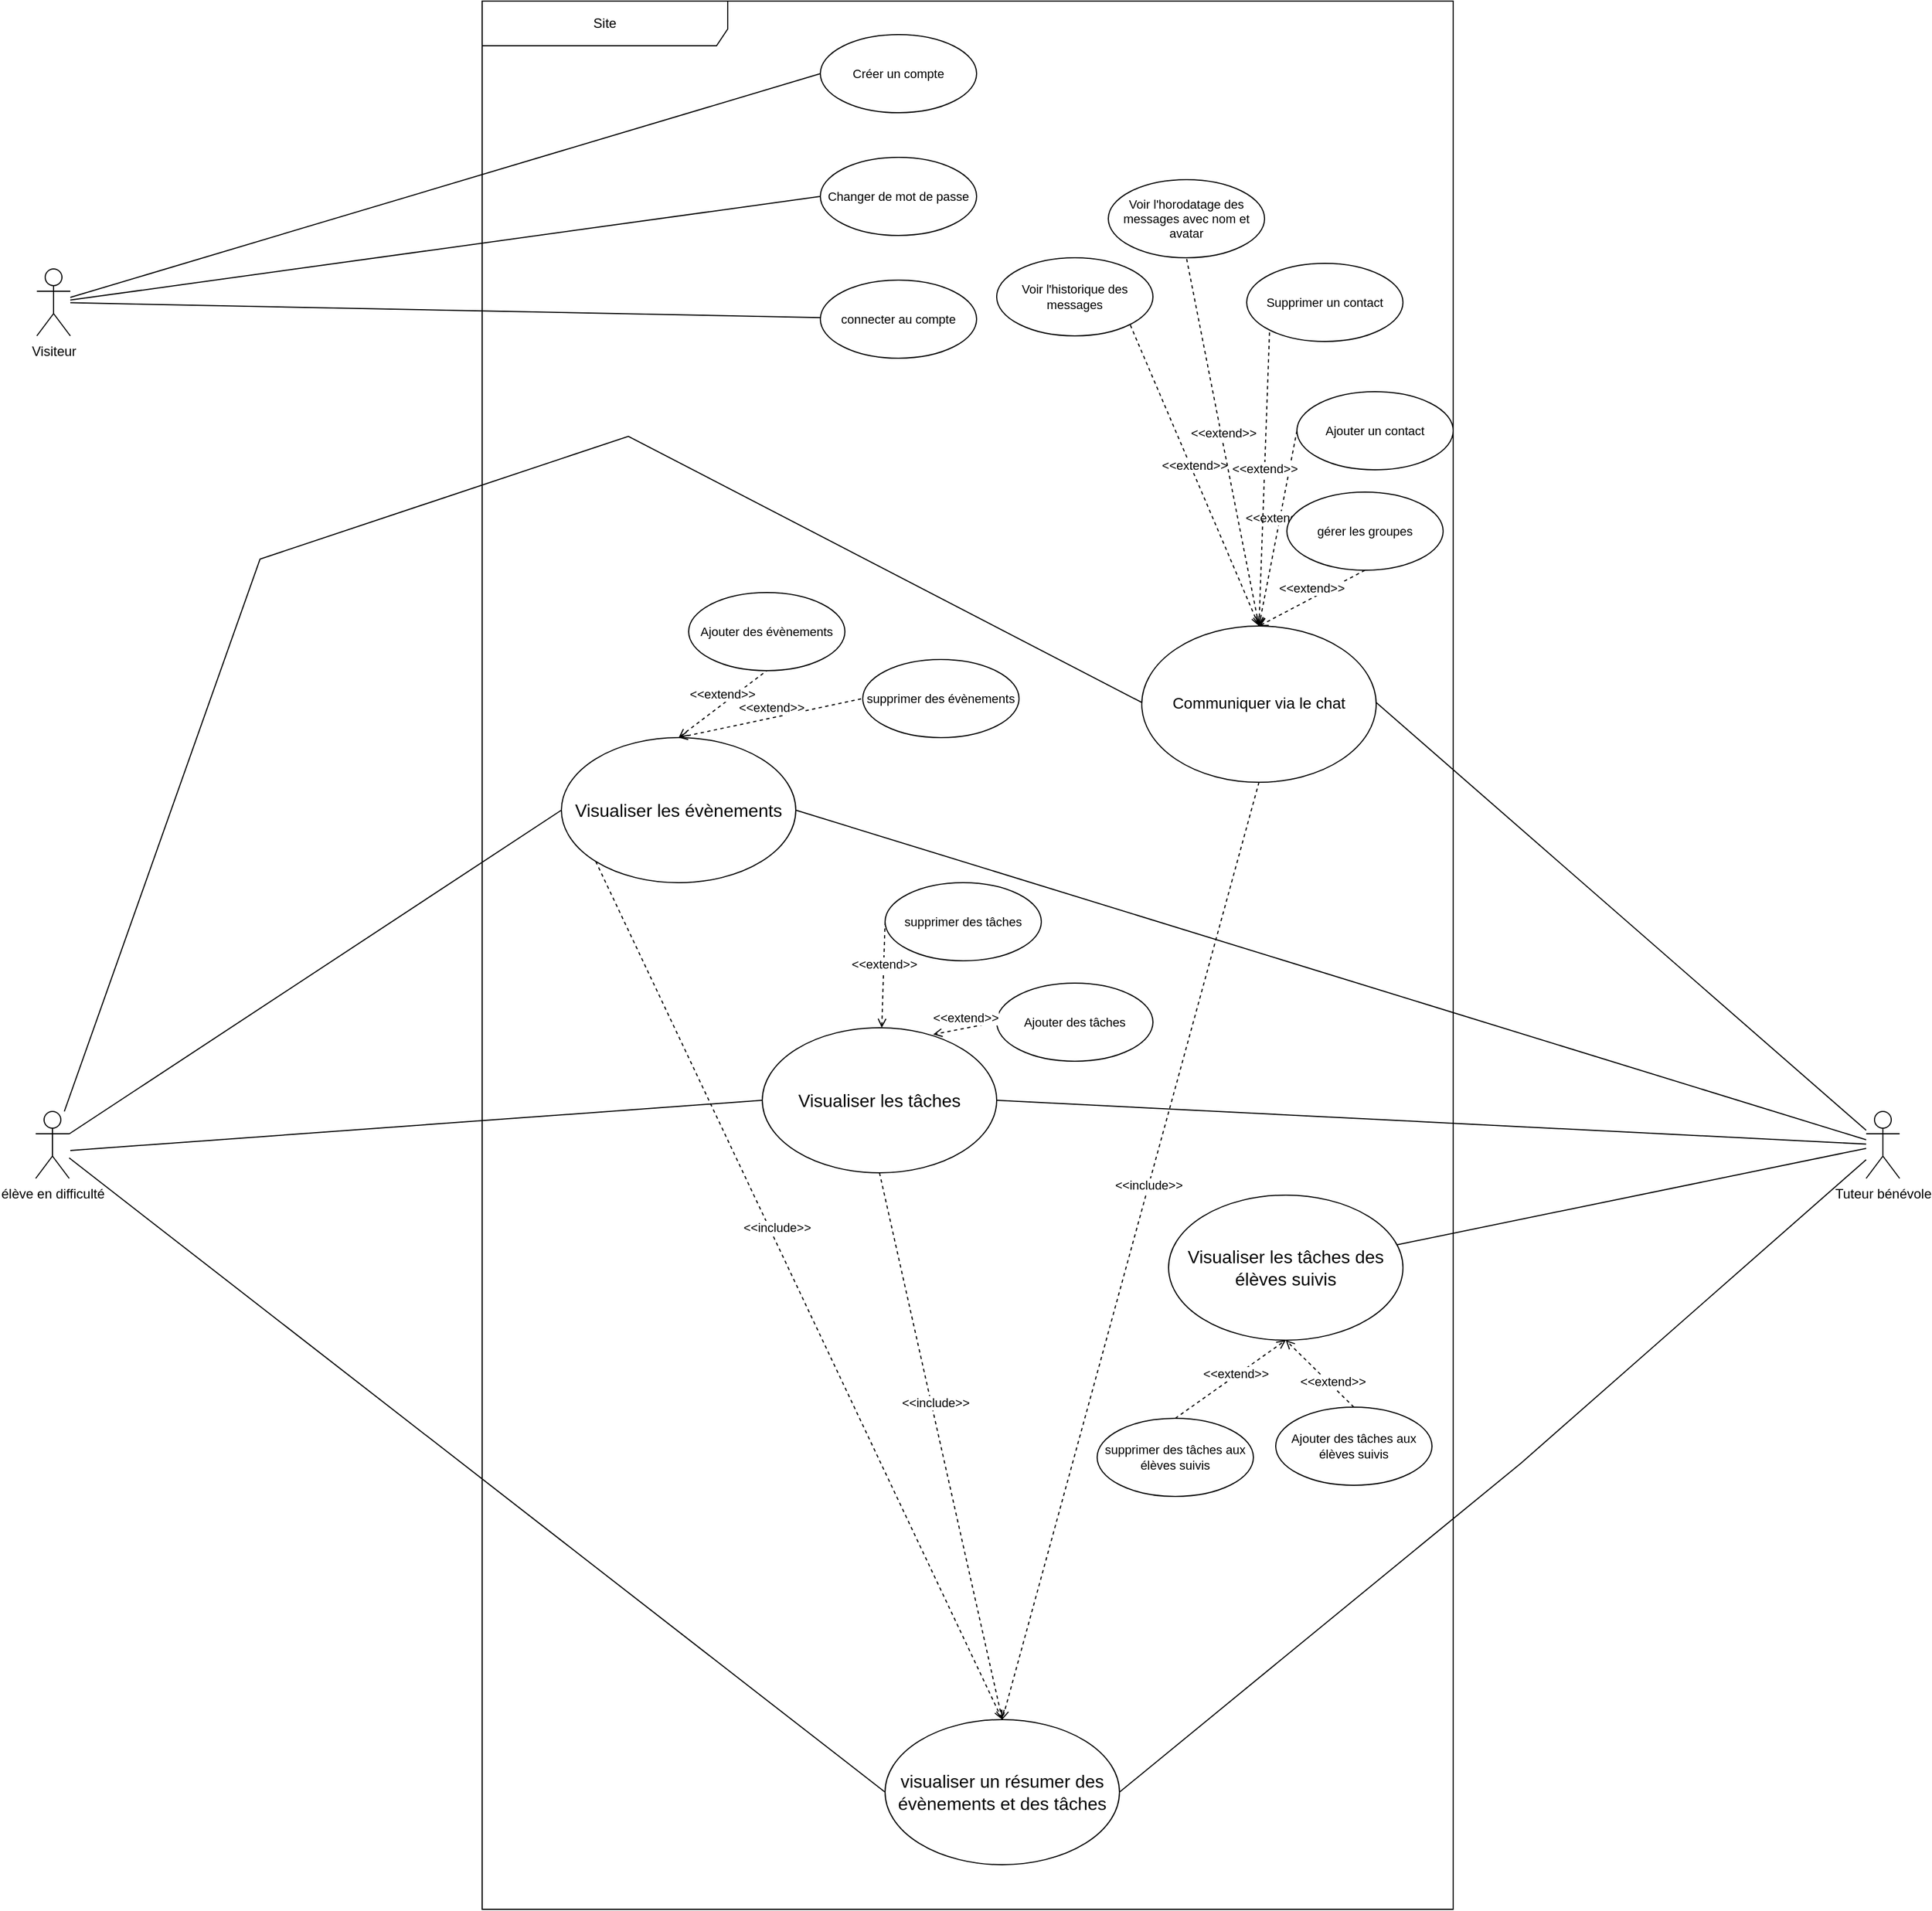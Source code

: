 <mxfile version="21.6.5" type="github">
  <diagram name="Page-1" id="kGMyGou1nUePbA4EINrC">
    <mxGraphModel dx="7209" dy="8065" grid="1" gridSize="10" guides="1" tooltips="1" connect="1" arrows="1" fold="1" page="1" pageScale="1" pageWidth="827" pageHeight="1169" math="0" shadow="0">
      <root>
        <mxCell id="0" />
        <mxCell id="1" parent="0" />
        <mxCell id="mz7fUr0vwj-igbSiduvv-88" style="edgeStyle=none;shape=connector;rounded=0;orthogonalLoop=1;jettySize=auto;html=1;labelBackgroundColor=default;strokeColor=default;fontFamily=Helvetica;fontSize=11;fontColor=default;endArrow=none;endFill=0;entryX=0;entryY=0.5;entryDx=0;entryDy=0;" parent="1" source="mz7fUr0vwj-igbSiduvv-27" target="mz7fUr0vwj-igbSiduvv-96" edge="1">
          <mxGeometry relative="1" as="geometry">
            <mxPoint x="-4611" y="-6441.458" as="targetPoint" />
            <Array as="points">
              <mxPoint x="-5190" y="-6460" />
              <mxPoint x="-4860" y="-6570" />
            </Array>
          </mxGeometry>
        </mxCell>
        <mxCell id="mz7fUr0vwj-igbSiduvv-108" style="edgeStyle=none;shape=connector;rounded=0;orthogonalLoop=1;jettySize=auto;html=1;entryX=0;entryY=0.5;entryDx=0;entryDy=0;labelBackgroundColor=default;strokeColor=default;fontFamily=Helvetica;fontSize=11;fontColor=default;endArrow=none;endFill=0;" parent="1" source="mz7fUr0vwj-igbSiduvv-27" target="mz7fUr0vwj-igbSiduvv-107" edge="1">
          <mxGeometry relative="1" as="geometry" />
        </mxCell>
        <mxCell id="mz7fUr0vwj-igbSiduvv-131" style="edgeStyle=none;shape=connector;rounded=0;orthogonalLoop=1;jettySize=auto;html=1;entryX=0;entryY=0.5;entryDx=0;entryDy=0;labelBackgroundColor=default;strokeColor=default;fontFamily=Helvetica;fontSize=11;fontColor=default;endArrow=none;endFill=0;" parent="1" source="mz7fUr0vwj-igbSiduvv-27" target="mz7fUr0vwj-igbSiduvv-126" edge="1">
          <mxGeometry relative="1" as="geometry">
            <Array as="points" />
          </mxGeometry>
        </mxCell>
        <mxCell id="mz7fUr0vwj-igbSiduvv-27" value="élève en difficulté" style="shape=umlActor;verticalLabelPosition=bottom;verticalAlign=top;html=1;" parent="1" vertex="1">
          <mxGeometry x="-5391" y="-5965" width="30" height="60" as="geometry" />
        </mxCell>
        <mxCell id="mz7fUr0vwj-igbSiduvv-29" value="&lt;div&gt;Site&lt;/div&gt;" style="shape=umlFrame;whiteSpace=wrap;html=1;pointerEvents=0;width=220;height=40;connectable=0;" parent="1" vertex="1">
          <mxGeometry x="-4991" y="-6960" width="870" height="1710" as="geometry" />
        </mxCell>
        <mxCell id="mz7fUr0vwj-igbSiduvv-89" style="edgeStyle=none;shape=connector;rounded=0;orthogonalLoop=1;jettySize=auto;html=1;entryX=1;entryY=0.5;entryDx=0;entryDy=0;labelBackgroundColor=default;strokeColor=default;fontFamily=Helvetica;fontSize=11;fontColor=default;endArrow=none;endFill=0;" parent="1" source="mz7fUr0vwj-igbSiduvv-30" target="mz7fUr0vwj-igbSiduvv-96" edge="1">
          <mxGeometry relative="1" as="geometry">
            <mxPoint x="-4401" y="-6441.458" as="targetPoint" />
            <Array as="points" />
          </mxGeometry>
        </mxCell>
        <mxCell id="mz7fUr0vwj-igbSiduvv-109" style="edgeStyle=none;shape=connector;rounded=0;orthogonalLoop=1;jettySize=auto;html=1;entryX=1;entryY=0.5;entryDx=0;entryDy=0;labelBackgroundColor=default;strokeColor=default;fontFamily=Helvetica;fontSize=11;fontColor=default;endArrow=none;endFill=0;" parent="1" source="mz7fUr0vwj-igbSiduvv-30" target="mz7fUr0vwj-igbSiduvv-107" edge="1">
          <mxGeometry relative="1" as="geometry" />
        </mxCell>
        <mxCell id="mz7fUr0vwj-igbSiduvv-132" style="edgeStyle=none;shape=connector;rounded=0;orthogonalLoop=1;jettySize=auto;html=1;entryX=1;entryY=0.5;entryDx=0;entryDy=0;labelBackgroundColor=default;strokeColor=default;fontFamily=Helvetica;fontSize=11;fontColor=default;endArrow=none;endFill=0;" parent="1" source="mz7fUr0vwj-igbSiduvv-30" target="mz7fUr0vwj-igbSiduvv-126" edge="1">
          <mxGeometry relative="1" as="geometry">
            <Array as="points">
              <mxPoint x="-4060" y="-5650" />
            </Array>
          </mxGeometry>
        </mxCell>
        <mxCell id="7Gyq6XEsd6AoXlAxy5yO-11" style="rounded=0;orthogonalLoop=1;jettySize=auto;html=1;endArrow=none;endFill=0;entryX=1;entryY=0.5;entryDx=0;entryDy=0;" parent="1" source="mz7fUr0vwj-igbSiduvv-30" target="JLPYK62X0eKmiY2nBiN5-10" edge="1">
          <mxGeometry relative="1" as="geometry">
            <mxPoint x="-4610" y="-5827.083" as="targetPoint" />
          </mxGeometry>
        </mxCell>
        <mxCell id="JLPYK62X0eKmiY2nBiN5-14" style="edgeStyle=none;rounded=0;orthogonalLoop=1;jettySize=auto;html=1;endArrow=none;endFill=0;" parent="1" source="mz7fUr0vwj-igbSiduvv-30" target="JLPYK62X0eKmiY2nBiN5-13" edge="1">
          <mxGeometry relative="1" as="geometry" />
        </mxCell>
        <mxCell id="mz7fUr0vwj-igbSiduvv-30" value="Tuteur bénévole" style="shape=umlActor;verticalLabelPosition=bottom;verticalAlign=top;html=1;" parent="1" vertex="1">
          <mxGeometry x="-3751" y="-5965" width="30" height="60" as="geometry" />
        </mxCell>
        <mxCell id="mz7fUr0vwj-igbSiduvv-84" value="Créer un compte" style="ellipse;whiteSpace=wrap;html=1;fontFamily=Helvetica;fontSize=11;fontColor=default;" parent="1" vertex="1">
          <mxGeometry x="-4688" y="-6930" width="140" height="70" as="geometry" />
        </mxCell>
        <mxCell id="mz7fUr0vwj-igbSiduvv-91" value="Voir l&#39;historique des messages" style="ellipse;whiteSpace=wrap;html=1;fontFamily=Helvetica;fontSize=11;fontColor=default;" parent="1" vertex="1">
          <mxGeometry x="-4530" y="-6730" width="140" height="70" as="geometry" />
        </mxCell>
        <mxCell id="mz7fUr0vwj-igbSiduvv-92" value="&amp;lt;&amp;lt;extend&amp;gt;&amp;gt;" style="html=1;verticalAlign=bottom;labelBackgroundColor=default;endArrow=none;endFill=0;dashed=1;rounded=0;strokeColor=default;fontFamily=Helvetica;fontSize=11;fontColor=default;shape=connector;entryX=1;entryY=1;entryDx=0;entryDy=0;startArrow=open;startFill=0;exitX=0.5;exitY=0;exitDx=0;exitDy=0;" parent="1" source="mz7fUr0vwj-igbSiduvv-95" target="mz7fUr0vwj-igbSiduvv-91" edge="1">
          <mxGeometry width="160" relative="1" as="geometry">
            <mxPoint x="-4527" y="-6480" as="sourcePoint" />
            <mxPoint x="-4497" y="-6390" as="targetPoint" />
          </mxGeometry>
        </mxCell>
        <mxCell id="mz7fUr0vwj-igbSiduvv-93" value="&amp;lt;&amp;lt;extend&amp;gt;&amp;gt;" style="html=1;verticalAlign=bottom;labelBackgroundColor=default;endArrow=open;endFill=0;dashed=1;rounded=0;strokeColor=default;fontFamily=Helvetica;fontSize=11;fontColor=default;shape=connector;exitX=0;exitY=0.5;exitDx=0;exitDy=0;entryX=0.5;entryY=0;entryDx=0;entryDy=0;" parent="1" source="mz7fUr0vwj-igbSiduvv-94" target="mz7fUr0vwj-igbSiduvv-95" edge="1">
          <mxGeometry width="160" relative="1" as="geometry">
            <mxPoint x="-4327" y="-6390" as="sourcePoint" />
            <mxPoint x="-4527" y="-6480" as="targetPoint" />
          </mxGeometry>
        </mxCell>
        <mxCell id="mz7fUr0vwj-igbSiduvv-94" value="Ajouter un contact" style="ellipse;whiteSpace=wrap;html=1;fontFamily=Helvetica;fontSize=11;fontColor=default;" parent="1" vertex="1">
          <mxGeometry x="-4261" y="-6610" width="140" height="70" as="geometry" />
        </mxCell>
        <mxCell id="mz7fUr0vwj-igbSiduvv-95" value="" style="shape=ellipse;container=1;horizontal=1;horizontalStack=0;resizeParent=1;resizeParentMax=0;resizeLast=0;html=1;dashed=0;collapsible=0;fontFamily=Helvetica;fontSize=11;fontColor=default;" parent="1" vertex="1">
          <mxGeometry x="-4400" y="-6400" width="210" height="140" as="geometry" />
        </mxCell>
        <mxCell id="mz7fUr0vwj-igbSiduvv-96" value="Communiquer via le chat" style="html=1;strokeColor=none;fillColor=none;align=center;verticalAlign=middle;rotatable=0;whiteSpace=wrap;fontFamily=Helvetica;fontSize=14;fontColor=default;fontStyle=0" parent="mz7fUr0vwj-igbSiduvv-95" vertex="1">
          <mxGeometry y="51" width="210" height="35" as="geometry" />
        </mxCell>
        <mxCell id="mz7fUr0vwj-igbSiduvv-102" value="Supprimer un contact" style="ellipse;whiteSpace=wrap;html=1;fontFamily=Helvetica;fontSize=11;fontColor=default;" parent="1" vertex="1">
          <mxGeometry x="-4306" y="-6725" width="140" height="70" as="geometry" />
        </mxCell>
        <mxCell id="mz7fUr0vwj-igbSiduvv-103" value="&amp;lt;&amp;lt;extend&amp;gt;&amp;gt;" style="html=1;verticalAlign=bottom;labelBackgroundColor=default;endArrow=none;endFill=0;dashed=1;rounded=0;strokeColor=default;fontFamily=Helvetica;fontSize=11;fontColor=default;shape=connector;exitX=0.5;exitY=0;exitDx=0;exitDy=0;entryX=0;entryY=1;entryDx=0;entryDy=0;startArrow=open;startFill=0;" parent="1" source="mz7fUr0vwj-igbSiduvv-95" target="mz7fUr0vwj-igbSiduvv-102" edge="1">
          <mxGeometry width="160" relative="1" as="geometry">
            <mxPoint x="-4297" y="-6310" as="sourcePoint" />
            <mxPoint x="-4487" y="-6320" as="targetPoint" />
          </mxGeometry>
        </mxCell>
        <mxCell id="mz7fUr0vwj-igbSiduvv-107" value="Visualiser les évènements" style="ellipse;whiteSpace=wrap;html=1;fontFamily=Helvetica;fontSize=16;fontColor=default;" parent="1" vertex="1">
          <mxGeometry x="-4920" y="-6300" width="210" height="130" as="geometry" />
        </mxCell>
        <mxCell id="mz7fUr0vwj-igbSiduvv-110" value="&lt;div&gt;Ajouter des évènements&lt;/div&gt;" style="ellipse;whiteSpace=wrap;html=1;fontFamily=Helvetica;fontSize=11;fontColor=default;" parent="1" vertex="1">
          <mxGeometry x="-4806" y="-6430" width="140" height="70" as="geometry" />
        </mxCell>
        <mxCell id="mz7fUr0vwj-igbSiduvv-123" value="Ajouter des tâches " style="ellipse;whiteSpace=wrap;html=1;fontFamily=Helvetica;fontSize=11;fontColor=default;" parent="1" vertex="1">
          <mxGeometry x="-4530" y="-6080" width="140" height="70" as="geometry" />
        </mxCell>
        <mxCell id="mz7fUr0vwj-igbSiduvv-124" value="Ajouter des tâches aux élèves suivis" style="ellipse;whiteSpace=wrap;html=1;fontFamily=Helvetica;fontSize=11;fontColor=default;" parent="1" vertex="1">
          <mxGeometry x="-4280" y="-5700" width="140" height="70" as="geometry" />
        </mxCell>
        <mxCell id="mz7fUr0vwj-igbSiduvv-126" value="&lt;div&gt;visualiser un résumer des évènements et des tâches&lt;/div&gt;" style="ellipse;whiteSpace=wrap;html=1;fontFamily=Helvetica;fontSize=16;fontColor=default;" parent="1" vertex="1">
          <mxGeometry x="-4630" y="-5420" width="210" height="130" as="geometry" />
        </mxCell>
        <mxCell id="mz7fUr0vwj-igbSiduvv-134" value="&amp;lt;&amp;lt;include&amp;gt;&amp;gt;" style="html=1;verticalAlign=bottom;labelBackgroundColor=default;endArrow=open;endFill=0;dashed=1;rounded=0;strokeColor=default;fontFamily=Helvetica;fontSize=11;fontColor=default;shape=connector;entryX=0.5;entryY=0;entryDx=0;entryDy=0;exitX=0.5;exitY=1;exitDx=0;exitDy=0;" parent="1" source="JLPYK62X0eKmiY2nBiN5-10" target="mz7fUr0vwj-igbSiduvv-126" edge="1">
          <mxGeometry x="-0.121" y="2" width="160" relative="1" as="geometry">
            <mxPoint x="-4530" y="-5480" as="sourcePoint" />
            <mxPoint x="-4731" y="-5395" as="targetPoint" />
            <mxPoint as="offset" />
          </mxGeometry>
        </mxCell>
        <mxCell id="4Mpj3EFvp5IDbKv1Nh6n-1" value="Changer de mot de passe" style="ellipse;whiteSpace=wrap;html=1;fontFamily=Helvetica;fontSize=11;fontColor=default;" parent="1" vertex="1">
          <mxGeometry x="-4688" y="-6820" width="140" height="70" as="geometry" />
        </mxCell>
        <mxCell id="PegdvL3NnOvwOlasfFJZ-1" value="Voir l&#39;horodatage des messages avec nom et avatar" style="ellipse;whiteSpace=wrap;html=1;fontFamily=Helvetica;fontSize=11;fontColor=default;" parent="1" vertex="1">
          <mxGeometry x="-4430" y="-6800" width="140" height="70" as="geometry" />
        </mxCell>
        <mxCell id="PegdvL3NnOvwOlasfFJZ-2" value="&amp;lt;&amp;lt;extend&amp;gt;&amp;gt;" style="html=1;verticalAlign=bottom;labelBackgroundColor=default;endArrow=none;endFill=0;dashed=1;rounded=0;strokeColor=default;fontFamily=Helvetica;fontSize=11;fontColor=default;shape=connector;entryX=0.5;entryY=1;entryDx=0;entryDy=0;startArrow=open;startFill=0;exitX=0.5;exitY=0;exitDx=0;exitDy=0;" parent="1" source="mz7fUr0vwj-igbSiduvv-95" target="PegdvL3NnOvwOlasfFJZ-1" edge="1">
          <mxGeometry x="-0.004" width="160" relative="1" as="geometry">
            <mxPoint x="-4430" y="-6600" as="sourcePoint" />
            <mxPoint x="-4731" y="-6390" as="targetPoint" />
            <mxPoint as="offset" />
          </mxGeometry>
        </mxCell>
        <mxCell id="7Gyq6XEsd6AoXlAxy5yO-1" value="supprimer des évènements" style="ellipse;whiteSpace=wrap;html=1;fontFamily=Helvetica;fontSize=11;fontColor=default;" parent="1" vertex="1">
          <mxGeometry x="-4650" y="-6370" width="140" height="70" as="geometry" />
        </mxCell>
        <mxCell id="7Gyq6XEsd6AoXlAxy5yO-6" style="edgeStyle=none;shape=connector;rounded=0;orthogonalLoop=1;jettySize=auto;html=1;entryX=0;entryY=0.5;entryDx=0;entryDy=0;labelBackgroundColor=default;strokeColor=default;fontFamily=Helvetica;fontSize=11;fontColor=default;endArrow=none;endFill=0;" parent="1" target="JLPYK62X0eKmiY2nBiN5-10" edge="1">
          <mxGeometry relative="1" as="geometry">
            <mxPoint x="-5360" y="-5930" as="sourcePoint" />
            <mxPoint x="-4820" y="-5827.083" as="targetPoint" />
          </mxGeometry>
        </mxCell>
        <mxCell id="7Gyq6XEsd6AoXlAxy5yO-7" value="supprimer des tâches " style="ellipse;whiteSpace=wrap;html=1;fontFamily=Helvetica;fontSize=11;fontColor=default;" parent="1" vertex="1">
          <mxGeometry x="-4630" y="-6170" width="140" height="70" as="geometry" />
        </mxCell>
        <mxCell id="7Gyq6XEsd6AoXlAxy5yO-9" value="supprimer des tâches aux élèves suivis" style="ellipse;whiteSpace=wrap;html=1;fontFamily=Helvetica;fontSize=11;fontColor=default;" parent="1" vertex="1">
          <mxGeometry x="-4440" y="-5690" width="140" height="70" as="geometry" />
        </mxCell>
        <mxCell id="7Gyq6XEsd6AoXlAxy5yO-19" value="&amp;lt;&amp;lt;extend&amp;gt;&amp;gt;" style="html=1;verticalAlign=bottom;labelBackgroundColor=default;endArrow=open;endFill=0;dashed=1;rounded=0;strokeColor=default;fontFamily=Helvetica;fontSize=11;fontColor=default;shape=connector;exitX=0.5;exitY=0;exitDx=0;exitDy=0;entryX=0.5;entryY=1;entryDx=0;entryDy=0;" parent="1" source="7Gyq6XEsd6AoXlAxy5yO-9" target="JLPYK62X0eKmiY2nBiN5-13" edge="1">
          <mxGeometry x="0.035" y="-6" width="160" relative="1" as="geometry">
            <mxPoint x="-4656.66" y="-5473.98" as="sourcePoint" />
            <mxPoint x="-4962" y="-5630" as="targetPoint" />
            <mxPoint as="offset" />
          </mxGeometry>
        </mxCell>
        <mxCell id="7U0nr99SQte2n43MqbgJ-1" value="gérer les groupes" style="ellipse;whiteSpace=wrap;html=1;fontFamily=Helvetica;fontSize=11;fontColor=default;" parent="1" vertex="1">
          <mxGeometry x="-4270" y="-6520" width="140" height="70" as="geometry" />
        </mxCell>
        <mxCell id="7U0nr99SQte2n43MqbgJ-4" value="&amp;lt;&amp;lt;extend&amp;gt;&amp;gt;" style="html=1;verticalAlign=bottom;labelBackgroundColor=default;endArrow=none;endFill=0;dashed=1;rounded=0;strokeColor=default;fontFamily=Helvetica;fontSize=11;fontColor=default;shape=connector;exitX=0.5;exitY=0;exitDx=0;exitDy=0;entryX=0.5;entryY=1;entryDx=0;entryDy=0;startArrow=open;startFill=0;" parent="1" source="mz7fUr0vwj-igbSiduvv-95" target="7U0nr99SQte2n43MqbgJ-1" edge="1">
          <mxGeometry width="160" relative="1" as="geometry">
            <mxPoint x="-4442" y="-6400" as="sourcePoint" />
            <mxPoint x="-4456" y="-6270" as="targetPoint" />
          </mxGeometry>
        </mxCell>
        <mxCell id="JLPYK62X0eKmiY2nBiN5-4" style="edgeStyle=none;rounded=0;orthogonalLoop=1;jettySize=auto;html=1;entryX=0;entryY=0.5;entryDx=0;entryDy=0;endArrow=none;endFill=0;" parent="1" source="JLPYK62X0eKmiY2nBiN5-1" target="mz7fUr0vwj-igbSiduvv-84" edge="1">
          <mxGeometry relative="1" as="geometry" />
        </mxCell>
        <mxCell id="JLPYK62X0eKmiY2nBiN5-5" style="edgeStyle=none;rounded=0;orthogonalLoop=1;jettySize=auto;html=1;entryX=0;entryY=0.5;entryDx=0;entryDy=0;endArrow=none;endFill=0;" parent="1" source="JLPYK62X0eKmiY2nBiN5-1" target="4Mpj3EFvp5IDbKv1Nh6n-1" edge="1">
          <mxGeometry relative="1" as="geometry" />
        </mxCell>
        <mxCell id="JLPYK62X0eKmiY2nBiN5-6" style="edgeStyle=none;rounded=0;orthogonalLoop=1;jettySize=auto;html=1;endArrow=none;endFill=0;" parent="1" source="JLPYK62X0eKmiY2nBiN5-1" target="JLPYK62X0eKmiY2nBiN5-2" edge="1">
          <mxGeometry relative="1" as="geometry" />
        </mxCell>
        <mxCell id="JLPYK62X0eKmiY2nBiN5-1" value="Visiteur" style="shape=umlActor;verticalLabelPosition=bottom;verticalAlign=top;html=1;outlineConnect=0;" parent="1" vertex="1">
          <mxGeometry x="-5390" y="-6720" width="30" height="60" as="geometry" />
        </mxCell>
        <mxCell id="JLPYK62X0eKmiY2nBiN5-2" value="connecter au compte" style="ellipse;whiteSpace=wrap;html=1;fontFamily=Helvetica;fontSize=11;fontColor=default;" parent="1" vertex="1">
          <mxGeometry x="-4688" y="-6710" width="140" height="70" as="geometry" />
        </mxCell>
        <mxCell id="JLPYK62X0eKmiY2nBiN5-7" value="&amp;lt;&amp;lt;extend&amp;gt;&amp;gt;" style="html=1;verticalAlign=bottom;labelBackgroundColor=default;endArrow=none;endFill=0;dashed=1;rounded=0;strokeColor=default;fontFamily=Helvetica;fontSize=11;fontColor=default;shape=connector;exitX=0.5;exitY=0;exitDx=0;exitDy=0;entryX=0.5;entryY=1;entryDx=0;entryDy=0;startArrow=open;startFill=0;" parent="1" source="mz7fUr0vwj-igbSiduvv-107" target="mz7fUr0vwj-igbSiduvv-110" edge="1">
          <mxGeometry width="160" relative="1" as="geometry">
            <mxPoint x="-4946" y="-5945" as="sourcePoint" />
            <mxPoint x="-5040" y="-5815" as="targetPoint" />
          </mxGeometry>
        </mxCell>
        <mxCell id="JLPYK62X0eKmiY2nBiN5-9" value="&amp;lt;&amp;lt;extend&amp;gt;&amp;gt;" style="html=1;verticalAlign=bottom;labelBackgroundColor=default;endArrow=none;endFill=0;dashed=1;rounded=0;strokeColor=default;fontFamily=Helvetica;fontSize=11;fontColor=default;shape=connector;exitX=0.5;exitY=0;exitDx=0;exitDy=0;entryX=0;entryY=0.5;entryDx=0;entryDy=0;startArrow=open;startFill=0;" parent="1" source="mz7fUr0vwj-igbSiduvv-107" target="7Gyq6XEsd6AoXlAxy5yO-1" edge="1">
          <mxGeometry width="160" relative="1" as="geometry">
            <mxPoint x="-4485.75" y="-5919.96" as="sourcePoint" />
            <mxPoint x="-4597.75" y="-5890.96" as="targetPoint" />
          </mxGeometry>
        </mxCell>
        <mxCell id="JLPYK62X0eKmiY2nBiN5-10" value="Visualiser les tâches" style="ellipse;whiteSpace=wrap;html=1;fontFamily=Helvetica;fontSize=16;fontColor=default;" parent="1" vertex="1">
          <mxGeometry x="-4740" y="-6040" width="210" height="130" as="geometry" />
        </mxCell>
        <mxCell id="JLPYK62X0eKmiY2nBiN5-11" value="&amp;lt;&amp;lt;extend&amp;gt;&amp;gt;" style="html=1;verticalAlign=bottom;labelBackgroundColor=default;endArrow=open;endFill=0;dashed=1;rounded=0;strokeColor=default;fontFamily=Helvetica;fontSize=11;fontColor=default;shape=connector;exitX=0;exitY=0.5;exitDx=0;exitDy=0;" parent="1" source="7Gyq6XEsd6AoXlAxy5yO-7" target="JLPYK62X0eKmiY2nBiN5-10" edge="1">
          <mxGeometry width="160" relative="1" as="geometry">
            <mxPoint x="-4230" y="-5603.98" as="sourcePoint" />
            <mxPoint x="-4535.34" y="-5760" as="targetPoint" />
          </mxGeometry>
        </mxCell>
        <mxCell id="JLPYK62X0eKmiY2nBiN5-12" value="&amp;lt;&amp;lt;extend&amp;gt;&amp;gt;" style="html=1;verticalAlign=bottom;labelBackgroundColor=default;endArrow=open;endFill=0;dashed=1;rounded=0;strokeColor=default;fontFamily=Helvetica;fontSize=11;fontColor=default;shape=connector;exitX=0;exitY=0.5;exitDx=0;exitDy=0;entryX=0.729;entryY=0.046;entryDx=0;entryDy=0;entryPerimeter=0;" parent="1" source="mz7fUr0vwj-igbSiduvv-123" target="JLPYK62X0eKmiY2nBiN5-10" edge="1">
          <mxGeometry width="160" relative="1" as="geometry">
            <mxPoint x="-4770" y="-5667.27" as="sourcePoint" />
            <mxPoint x="-4815" y="-5760.27" as="targetPoint" />
          </mxGeometry>
        </mxCell>
        <mxCell id="JLPYK62X0eKmiY2nBiN5-13" value="Visualiser les tâches des élèves suivis" style="ellipse;whiteSpace=wrap;html=1;fontFamily=Helvetica;fontSize=16;fontColor=default;" parent="1" vertex="1">
          <mxGeometry x="-4376" y="-5890" width="210" height="130" as="geometry" />
        </mxCell>
        <mxCell id="JLPYK62X0eKmiY2nBiN5-16" value="&amp;lt;&amp;lt;extend&amp;gt;&amp;gt;" style="html=1;verticalAlign=bottom;labelBackgroundColor=default;endArrow=open;endFill=0;dashed=1;rounded=0;strokeColor=default;fontFamily=Helvetica;fontSize=11;fontColor=default;shape=connector;exitX=0.5;exitY=0;exitDx=0;exitDy=0;entryX=0.5;entryY=1;entryDx=0;entryDy=0;" parent="1" source="mz7fUr0vwj-igbSiduvv-124" target="JLPYK62X0eKmiY2nBiN5-13" edge="1">
          <mxGeometry x="-0.462" y="3" width="160" relative="1" as="geometry">
            <mxPoint x="-4374.66" y="-5493.98" as="sourcePoint" />
            <mxPoint x="-4680" y="-5650" as="targetPoint" />
            <mxPoint as="offset" />
          </mxGeometry>
        </mxCell>
        <mxCell id="JLPYK62X0eKmiY2nBiN5-17" value="&amp;lt;&amp;lt;include&amp;gt;&amp;gt;" style="html=1;verticalAlign=bottom;labelBackgroundColor=default;endArrow=open;endFill=0;dashed=1;rounded=0;strokeColor=default;fontFamily=Helvetica;fontSize=11;fontColor=default;shape=connector;entryX=0.5;entryY=0;entryDx=0;entryDy=0;exitX=0;exitY=1;exitDx=0;exitDy=0;" parent="1" source="mz7fUr0vwj-igbSiduvv-107" target="mz7fUr0vwj-igbSiduvv-126" edge="1">
          <mxGeometry x="-0.121" y="2" width="160" relative="1" as="geometry">
            <mxPoint x="-4650" y="-5830" as="sourcePoint" />
            <mxPoint x="-4619" y="-5420" as="targetPoint" />
            <mxPoint as="offset" />
          </mxGeometry>
        </mxCell>
        <mxCell id="JLPYK62X0eKmiY2nBiN5-18" style="edgeStyle=none;rounded=0;orthogonalLoop=1;jettySize=auto;html=1;exitX=0.5;exitY=1;exitDx=0;exitDy=0;" parent="1" source="mz7fUr0vwj-igbSiduvv-110" target="mz7fUr0vwj-igbSiduvv-110" edge="1">
          <mxGeometry relative="1" as="geometry" />
        </mxCell>
        <mxCell id="JLPYK62X0eKmiY2nBiN5-19" value="&amp;lt;&amp;lt;include&amp;gt;&amp;gt;" style="html=1;verticalAlign=bottom;labelBackgroundColor=default;endArrow=open;endFill=0;dashed=1;rounded=0;strokeColor=default;fontFamily=Helvetica;fontSize=11;fontColor=default;shape=connector;entryX=0.5;entryY=0;entryDx=0;entryDy=0;exitX=0.5;exitY=1;exitDx=0;exitDy=0;" parent="1" source="mz7fUr0vwj-igbSiduvv-95" target="mz7fUr0vwj-igbSiduvv-126" edge="1">
          <mxGeometry x="-0.121" y="2" width="160" relative="1" as="geometry">
            <mxPoint x="-4560" y="-5910" as="sourcePoint" />
            <mxPoint x="-4450" y="-5420" as="targetPoint" />
            <mxPoint as="offset" />
          </mxGeometry>
        </mxCell>
      </root>
    </mxGraphModel>
  </diagram>
</mxfile>
